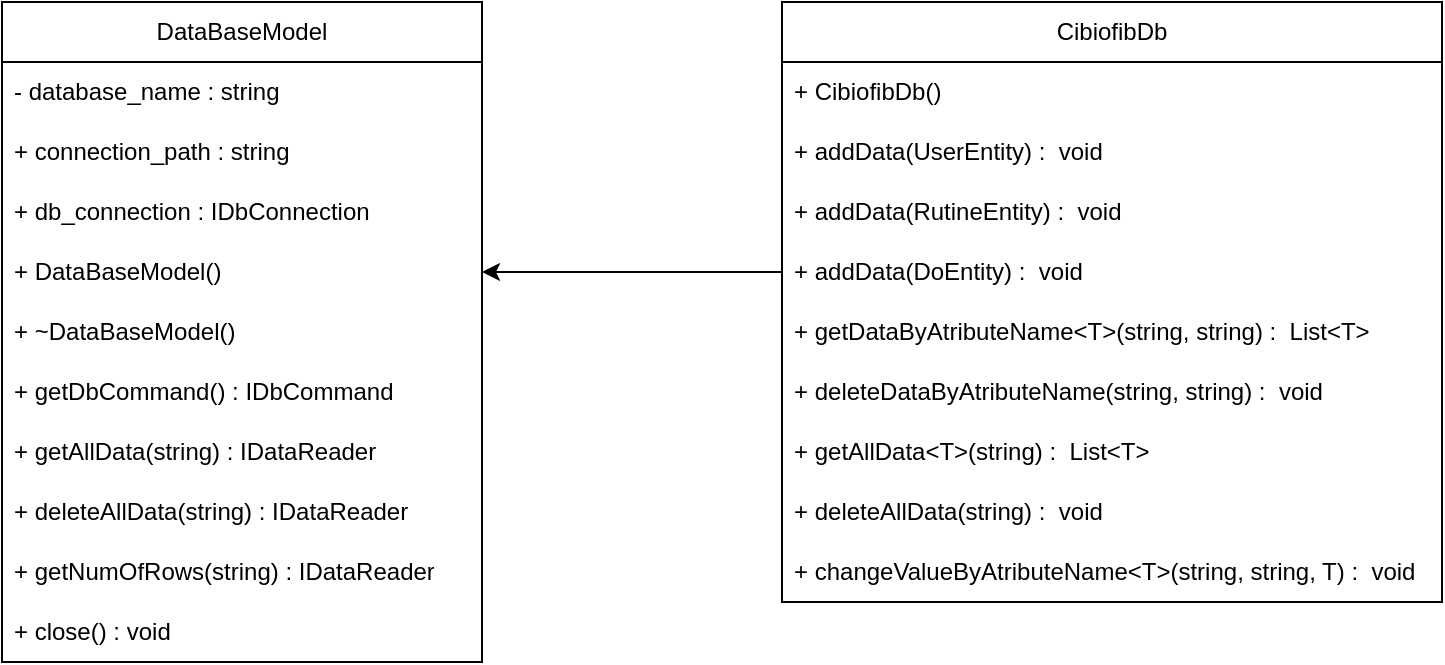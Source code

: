 <mxfile>
    <diagram id="BBv_boG_DmQ3ndTRhCSS" name="Page-1">
        <mxGraphModel dx="615" dy="406" grid="1" gridSize="10" guides="1" tooltips="1" connect="1" arrows="1" fold="1" page="1" pageScale="1" pageWidth="850" pageHeight="1100" math="0" shadow="0">
            <root>
                <mxCell id="0"/>
                <mxCell id="1" parent="0"/>
                <mxCell id="14" value="DataBaseModel" style="swimlane;fontStyle=0;childLayout=stackLayout;horizontal=1;startSize=30;horizontalStack=0;resizeParent=1;resizeParentMax=0;resizeLast=0;collapsible=1;marginBottom=0;whiteSpace=wrap;html=1;" parent="1" vertex="1">
                    <mxGeometry x="100" y="130" width="240" height="330" as="geometry"/>
                </mxCell>
                <mxCell id="15" value="- database_name : string" style="text;strokeColor=none;fillColor=none;align=left;verticalAlign=middle;spacingLeft=4;spacingRight=4;overflow=hidden;points=[[0,0.5],[1,0.5]];portConstraint=eastwest;rotatable=0;whiteSpace=wrap;html=1;" parent="14" vertex="1">
                    <mxGeometry y="30" width="240" height="30" as="geometry"/>
                </mxCell>
                <mxCell id="16" value="+ connection_path : string" style="text;strokeColor=none;fillColor=none;align=left;verticalAlign=middle;spacingLeft=4;spacingRight=4;overflow=hidden;points=[[0,0.5],[1,0.5]];portConstraint=eastwest;rotatable=0;whiteSpace=wrap;html=1;" parent="14" vertex="1">
                    <mxGeometry y="60" width="240" height="30" as="geometry"/>
                </mxCell>
                <mxCell id="17" value="+ db_connection : IDbConnection" style="text;strokeColor=none;fillColor=none;align=left;verticalAlign=middle;spacingLeft=4;spacingRight=4;overflow=hidden;points=[[0,0.5],[1,0.5]];portConstraint=eastwest;rotatable=0;whiteSpace=wrap;html=1;" parent="14" vertex="1">
                    <mxGeometry y="90" width="240" height="30" as="geometry"/>
                </mxCell>
                <mxCell id="18" value="+ DataBaseModel()" style="text;strokeColor=none;fillColor=none;align=left;verticalAlign=middle;spacingLeft=4;spacingRight=4;overflow=hidden;points=[[0,0.5],[1,0.5]];portConstraint=eastwest;rotatable=0;whiteSpace=wrap;html=1;" parent="14" vertex="1">
                    <mxGeometry y="120" width="240" height="30" as="geometry"/>
                </mxCell>
                <mxCell id="40" value="+ ~DataBaseModel()" style="text;strokeColor=none;fillColor=none;align=left;verticalAlign=middle;spacingLeft=4;spacingRight=4;overflow=hidden;points=[[0,0.5],[1,0.5]];portConstraint=eastwest;rotatable=0;whiteSpace=wrap;html=1;" vertex="1" parent="14">
                    <mxGeometry y="150" width="240" height="30" as="geometry"/>
                </mxCell>
                <mxCell id="19" value="+ getDbCommand() : IDbCommand" style="text;strokeColor=none;fillColor=none;align=left;verticalAlign=middle;spacingLeft=4;spacingRight=4;overflow=hidden;points=[[0,0.5],[1,0.5]];portConstraint=eastwest;rotatable=0;whiteSpace=wrap;html=1;" parent="14" vertex="1">
                    <mxGeometry y="180" width="240" height="30" as="geometry"/>
                </mxCell>
                <mxCell id="21" value="+ getAllData(string) : IDataReader" style="text;strokeColor=none;fillColor=none;align=left;verticalAlign=middle;spacingLeft=4;spacingRight=4;overflow=hidden;points=[[0,0.5],[1,0.5]];portConstraint=eastwest;rotatable=0;whiteSpace=wrap;html=1;" parent="14" vertex="1">
                    <mxGeometry y="210" width="240" height="30" as="geometry"/>
                </mxCell>
                <mxCell id="22" value="+ deleteAllData(string) : IDataReader" style="text;strokeColor=none;fillColor=none;align=left;verticalAlign=middle;spacingLeft=4;spacingRight=4;overflow=hidden;points=[[0,0.5],[1,0.5]];portConstraint=eastwest;rotatable=0;whiteSpace=wrap;html=1;" parent="14" vertex="1">
                    <mxGeometry y="240" width="240" height="30" as="geometry"/>
                </mxCell>
                <mxCell id="30" value="+ getNumOfRows(string) : IDataReader" style="text;strokeColor=none;fillColor=none;align=left;verticalAlign=middle;spacingLeft=4;spacingRight=4;overflow=hidden;points=[[0,0.5],[1,0.5]];portConstraint=eastwest;rotatable=0;whiteSpace=wrap;html=1;" parent="14" vertex="1">
                    <mxGeometry y="270" width="240" height="30" as="geometry"/>
                </mxCell>
                <mxCell id="31" value="+ close() : void" style="text;strokeColor=none;fillColor=none;align=left;verticalAlign=middle;spacingLeft=4;spacingRight=4;overflow=hidden;points=[[0,0.5],[1,0.5]];portConstraint=eastwest;rotatable=0;whiteSpace=wrap;html=1;" parent="14" vertex="1">
                    <mxGeometry y="300" width="240" height="30" as="geometry"/>
                </mxCell>
                <mxCell id="34" value="CibiofibDb" style="swimlane;fontStyle=0;childLayout=stackLayout;horizontal=1;startSize=30;horizontalStack=0;resizeParent=1;resizeParentMax=0;resizeLast=0;collapsible=1;marginBottom=0;whiteSpace=wrap;html=1;rounded=0;fillColor=default;" parent="1" vertex="1">
                    <mxGeometry x="490" y="130" width="330" height="300" as="geometry"/>
                </mxCell>
                <mxCell id="35" value="+ CibiofibDb()" style="text;strokeColor=none;fillColor=none;align=left;verticalAlign=middle;spacingLeft=4;spacingRight=4;overflow=hidden;points=[[0,0.5],[1,0.5]];portConstraint=eastwest;rotatable=0;whiteSpace=wrap;html=1;rounded=0;" parent="34" vertex="1">
                    <mxGeometry y="30" width="330" height="30" as="geometry"/>
                </mxCell>
                <mxCell id="36" value="+ addData(UserEntity) :&amp;nbsp; void" style="text;strokeColor=none;fillColor=none;align=left;verticalAlign=middle;spacingLeft=4;spacingRight=4;overflow=hidden;points=[[0,0.5],[1,0.5]];portConstraint=eastwest;rotatable=0;whiteSpace=wrap;html=1;rounded=0;" parent="34" vertex="1">
                    <mxGeometry y="60" width="330" height="30" as="geometry"/>
                </mxCell>
                <mxCell id="41" value="+ addData(RutineEntity) :&amp;nbsp; void" style="text;strokeColor=none;fillColor=none;align=left;verticalAlign=middle;spacingLeft=4;spacingRight=4;overflow=hidden;points=[[0,0.5],[1,0.5]];portConstraint=eastwest;rotatable=0;whiteSpace=wrap;html=1;rounded=0;" vertex="1" parent="34">
                    <mxGeometry y="90" width="330" height="30" as="geometry"/>
                </mxCell>
                <mxCell id="42" value="+ addData(DoEntity) :&amp;nbsp; void" style="text;strokeColor=none;fillColor=none;align=left;verticalAlign=middle;spacingLeft=4;spacingRight=4;overflow=hidden;points=[[0,0.5],[1,0.5]];portConstraint=eastwest;rotatable=0;whiteSpace=wrap;html=1;rounded=0;" vertex="1" parent="34">
                    <mxGeometry y="120" width="330" height="30" as="geometry"/>
                </mxCell>
                <mxCell id="43" value="+ getDataByAtributeName&amp;lt;T&amp;gt;(string, string) :&amp;nbsp; List&amp;lt;T&amp;gt;" style="text;strokeColor=none;fillColor=none;align=left;verticalAlign=middle;spacingLeft=4;spacingRight=4;overflow=hidden;points=[[0,0.5],[1,0.5]];portConstraint=eastwest;rotatable=0;whiteSpace=wrap;html=1;rounded=0;" vertex="1" parent="34">
                    <mxGeometry y="150" width="330" height="30" as="geometry"/>
                </mxCell>
                <mxCell id="46" value="+ deleteDataByAtributeName(string, string) :&amp;nbsp; void" style="text;strokeColor=none;fillColor=none;align=left;verticalAlign=middle;spacingLeft=4;spacingRight=4;overflow=hidden;points=[[0,0.5],[1,0.5]];portConstraint=eastwest;rotatable=0;whiteSpace=wrap;html=1;rounded=0;" vertex="1" parent="34">
                    <mxGeometry y="180" width="330" height="30" as="geometry"/>
                </mxCell>
                <mxCell id="44" value="+ getAllData&amp;lt;T&amp;gt;(string) :&amp;nbsp; List&amp;lt;T&amp;gt;" style="text;strokeColor=none;fillColor=none;align=left;verticalAlign=middle;spacingLeft=4;spacingRight=4;overflow=hidden;points=[[0,0.5],[1,0.5]];portConstraint=eastwest;rotatable=0;whiteSpace=wrap;html=1;rounded=0;" vertex="1" parent="34">
                    <mxGeometry y="210" width="330" height="30" as="geometry"/>
                </mxCell>
                <mxCell id="47" value="+ deleteAllData(string) :&amp;nbsp; void" style="text;strokeColor=none;fillColor=none;align=left;verticalAlign=middle;spacingLeft=4;spacingRight=4;overflow=hidden;points=[[0,0.5],[1,0.5]];portConstraint=eastwest;rotatable=0;whiteSpace=wrap;html=1;rounded=0;" vertex="1" parent="34">
                    <mxGeometry y="240" width="330" height="30" as="geometry"/>
                </mxCell>
                <mxCell id="48" value="+ changeValueByAtributeName&amp;lt;T&amp;gt;(string, string, T) :&amp;nbsp; void" style="text;strokeColor=none;fillColor=none;align=left;verticalAlign=middle;spacingLeft=4;spacingRight=4;overflow=hidden;points=[[0,0.5],[1,0.5]];portConstraint=eastwest;rotatable=0;whiteSpace=wrap;html=1;rounded=0;" vertex="1" parent="34">
                    <mxGeometry y="270" width="330" height="30" as="geometry"/>
                </mxCell>
                <mxCell id="38" value="" style="endArrow=classic;html=1;exitX=0;exitY=0.5;exitDx=0;exitDy=0;entryX=1;entryY=0.5;entryDx=0;entryDy=0;" parent="1" source="42" target="18" edge="1">
                    <mxGeometry width="50" height="50" relative="1" as="geometry">
                        <mxPoint x="410" y="360" as="sourcePoint"/>
                        <mxPoint x="410" y="200" as="targetPoint"/>
                    </mxGeometry>
                </mxCell>
            </root>
        </mxGraphModel>
    </diagram>
</mxfile>